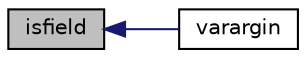 digraph "isfield"
{
  edge [fontname="Helvetica",fontsize="10",labelfontname="Helvetica",labelfontsize="10"];
  node [fontname="Helvetica",fontsize="10",shape=record];
  rankdir="LR";
  Node1 [label="isfield",height=0.2,width=0.4,color="black", fillcolor="grey75", style="filled", fontcolor="black"];
  Node1 -> Node2 [dir="back",color="midnightblue",fontsize="10",style="solid",fontname="Helvetica"];
  Node2 [label="varargin",height=0.2,width=0.4,color="black", fillcolor="white", style="filled",URL="$da/dbe/cvm__options_8m.html#a11fd6529a8ec8b8bfe86f18af7e777d8"];
}
